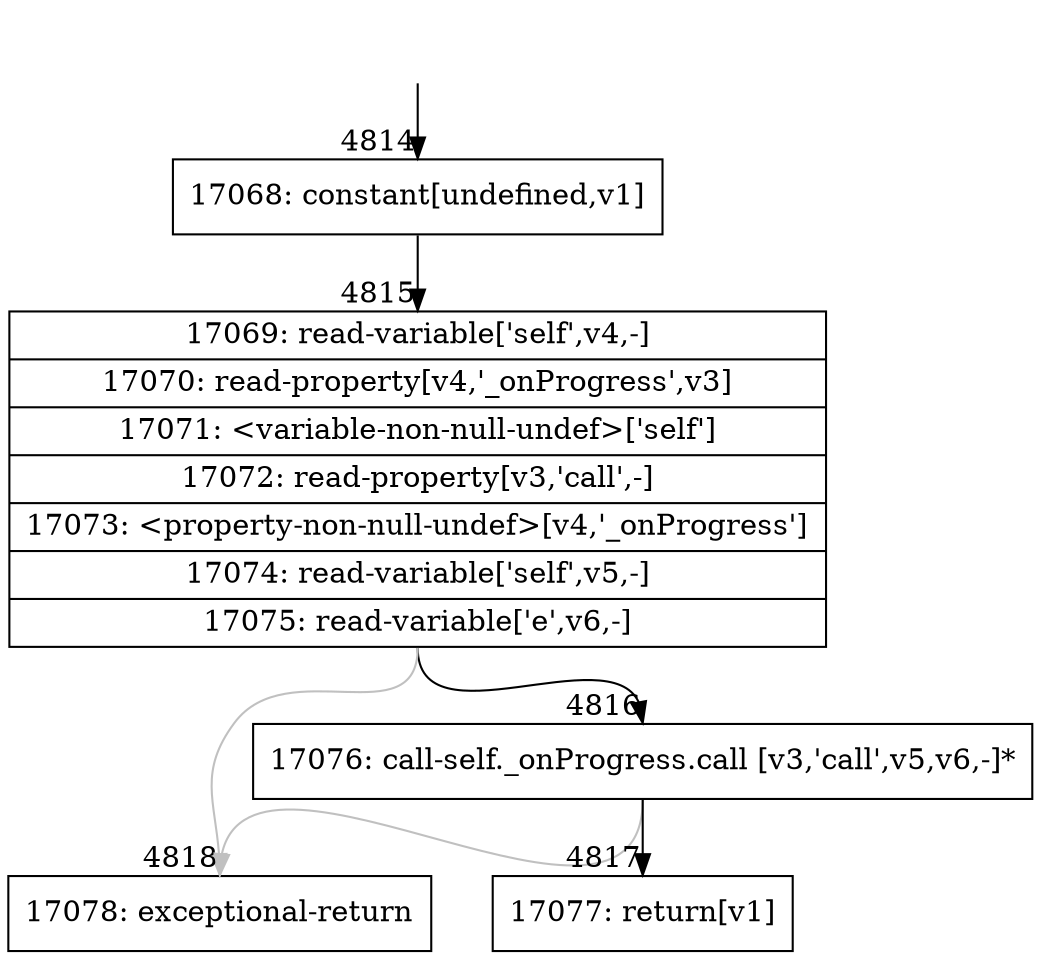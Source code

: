 digraph {
rankdir="TD"
BB_entry221[shape=none,label=""];
BB_entry221 -> BB4814 [tailport=s, headport=n, headlabel="    4814"]
BB4814 [shape=record label="{17068: constant[undefined,v1]}" ] 
BB4814 -> BB4815 [tailport=s, headport=n, headlabel="      4815"]
BB4815 [shape=record label="{17069: read-variable['self',v4,-]|17070: read-property[v4,'_onProgress',v3]|17071: \<variable-non-null-undef\>['self']|17072: read-property[v3,'call',-]|17073: \<property-non-null-undef\>[v4,'_onProgress']|17074: read-variable['self',v5,-]|17075: read-variable['e',v6,-]}" ] 
BB4815 -> BB4816 [tailport=s, headport=n, headlabel="      4816"]
BB4815 -> BB4818 [tailport=s, headport=n, color=gray, headlabel="      4818"]
BB4816 [shape=record label="{17076: call-self._onProgress.call [v3,'call',v5,v6,-]*}" ] 
BB4816 -> BB4817 [tailport=s, headport=n, headlabel="      4817"]
BB4816 -> BB4818 [tailport=s, headport=n, color=gray]
BB4817 [shape=record label="{17077: return[v1]}" ] 
BB4818 [shape=record label="{17078: exceptional-return}" ] 
//#$~ 8148
}
